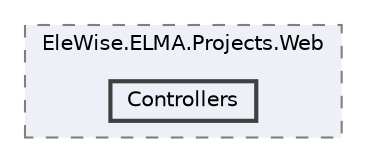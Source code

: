 digraph "Web/Modules/EleWise.ELMA.Projects.Web/Controllers"
{
 // LATEX_PDF_SIZE
  bgcolor="transparent";
  edge [fontname=Helvetica,fontsize=10,labelfontname=Helvetica,labelfontsize=10];
  node [fontname=Helvetica,fontsize=10,shape=box,height=0.2,width=0.4];
  compound=true
  subgraph clusterdir_23a6f94d21080c87fc1e38cbb81deb77 {
    graph [ bgcolor="#edf0f7", pencolor="grey50", label="EleWise.ELMA.Projects.Web", fontname=Helvetica,fontsize=10 style="filled,dashed", URL="dir_23a6f94d21080c87fc1e38cbb81deb77.html",tooltip=""]
  dir_906274ea15b39f1e11b4b992ffb96d0f [label="Controllers", fillcolor="#edf0f7", color="grey25", style="filled,bold", URL="dir_906274ea15b39f1e11b4b992ffb96d0f.html",tooltip=""];
  }
}
